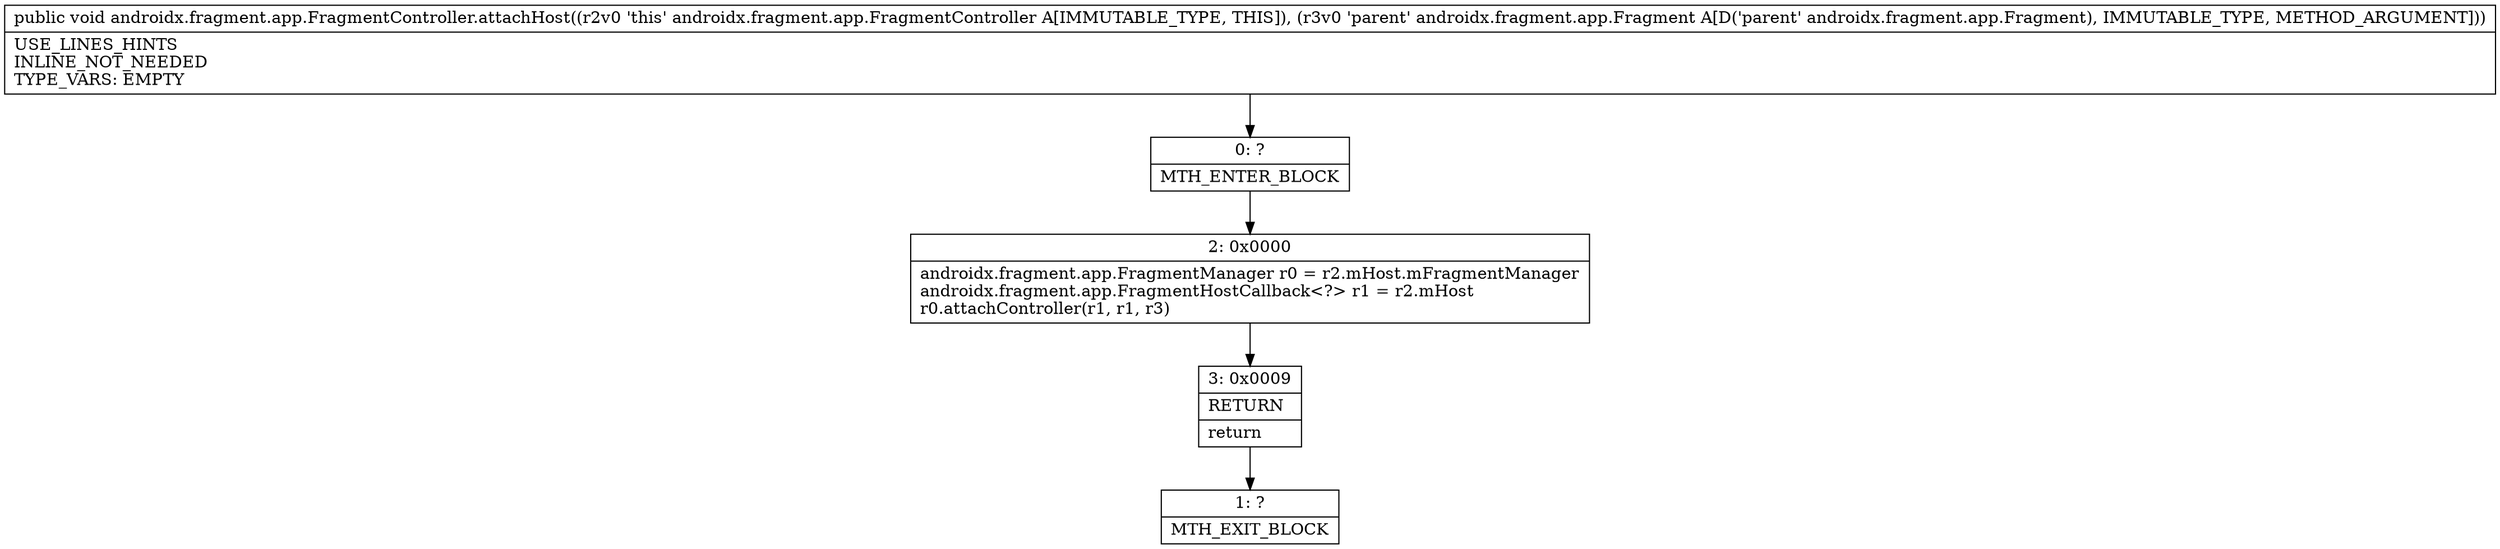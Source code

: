 digraph "CFG forandroidx.fragment.app.FragmentController.attachHost(Landroidx\/fragment\/app\/Fragment;)V" {
Node_0 [shape=record,label="{0\:\ ?|MTH_ENTER_BLOCK\l}"];
Node_2 [shape=record,label="{2\:\ 0x0000|androidx.fragment.app.FragmentManager r0 = r2.mHost.mFragmentManager\landroidx.fragment.app.FragmentHostCallback\<?\> r1 = r2.mHost\lr0.attachController(r1, r1, r3)\l}"];
Node_3 [shape=record,label="{3\:\ 0x0009|RETURN\l|return\l}"];
Node_1 [shape=record,label="{1\:\ ?|MTH_EXIT_BLOCK\l}"];
MethodNode[shape=record,label="{public void androidx.fragment.app.FragmentController.attachHost((r2v0 'this' androidx.fragment.app.FragmentController A[IMMUTABLE_TYPE, THIS]), (r3v0 'parent' androidx.fragment.app.Fragment A[D('parent' androidx.fragment.app.Fragment), IMMUTABLE_TYPE, METHOD_ARGUMENT]))  | USE_LINES_HINTS\lINLINE_NOT_NEEDED\lTYPE_VARS: EMPTY\l}"];
MethodNode -> Node_0;Node_0 -> Node_2;
Node_2 -> Node_3;
Node_3 -> Node_1;
}

